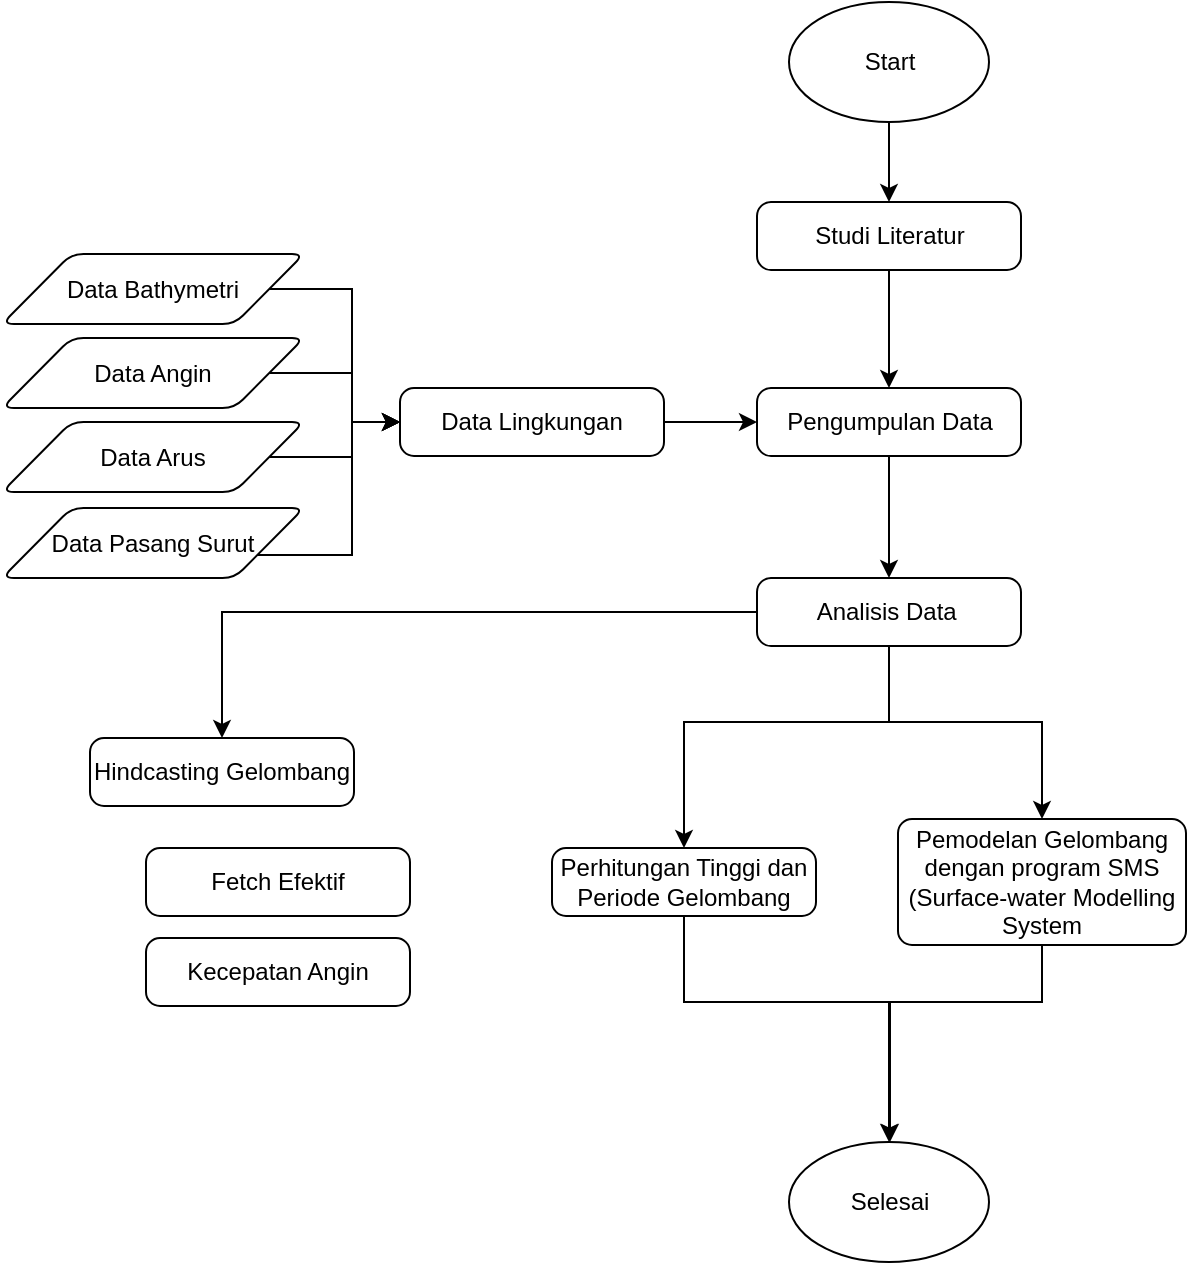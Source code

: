 <mxfile version="20.1.3" type="github">
  <diagram id="V_NutxAQ6Du9BUnQE3WQ" name="Page-1">
    <mxGraphModel dx="1072" dy="512" grid="0" gridSize="10" guides="1" tooltips="1" connect="1" arrows="1" fold="1" page="1" pageScale="1" pageWidth="827" pageHeight="1169" math="0" shadow="0">
      <root>
        <mxCell id="0" />
        <mxCell id="1" parent="0" />
        <mxCell id="l8y5G0Drvy17OrBLyzTF-8" style="edgeStyle=orthogonalEdgeStyle;rounded=0;orthogonalLoop=1;jettySize=auto;html=1;exitX=1;exitY=0.5;exitDx=0;exitDy=0;" parent="1" source="l8y5G0Drvy17OrBLyzTF-12" target="l8y5G0Drvy17OrBLyzTF-7" edge="1">
          <mxGeometry relative="1" as="geometry">
            <mxPoint x="369.135" y="310.5" as="sourcePoint" />
          </mxGeometry>
        </mxCell>
        <mxCell id="l8y5G0Drvy17OrBLyzTF-21" style="edgeStyle=orthogonalEdgeStyle;rounded=0;orthogonalLoop=1;jettySize=auto;html=1;exitX=0.5;exitY=1;exitDx=0;exitDy=0;strokeWidth=1;" parent="1" source="l8y5G0Drvy17OrBLyzTF-7" target="l8y5G0Drvy17OrBLyzTF-20" edge="1">
          <mxGeometry relative="1" as="geometry" />
        </mxCell>
        <mxCell id="l8y5G0Drvy17OrBLyzTF-7" value="Pengumpulan Data" style="rounded=1;whiteSpace=wrap;html=1;absoluteArcSize=1;arcSize=14;strokeWidth=1;" parent="1" vertex="1">
          <mxGeometry x="418.5" y="293" width="132" height="34" as="geometry" />
        </mxCell>
        <mxCell id="l8y5G0Drvy17OrBLyzTF-19" style="edgeStyle=orthogonalEdgeStyle;rounded=0;orthogonalLoop=1;jettySize=auto;html=1;exitX=1;exitY=0.5;exitDx=0;exitDy=0;entryX=0;entryY=0.5;entryDx=0;entryDy=0;strokeWidth=1;" parent="1" source="l8y5G0Drvy17OrBLyzTF-9" target="l8y5G0Drvy17OrBLyzTF-12" edge="1">
          <mxGeometry relative="1" as="geometry">
            <mxPoint x="286.5" y="400" as="targetPoint" />
          </mxGeometry>
        </mxCell>
        <mxCell id="l8y5G0Drvy17OrBLyzTF-9" value="Data Bathymetri" style="shape=parallelogram;html=1;strokeWidth=1;perimeter=parallelogramPerimeter;whiteSpace=wrap;rounded=1;arcSize=12;size=0.23;" parent="1" vertex="1">
          <mxGeometry x="41" y="226" width="151" height="35" as="geometry" />
        </mxCell>
        <mxCell id="l8y5G0Drvy17OrBLyzTF-17" style="edgeStyle=orthogonalEdgeStyle;rounded=0;orthogonalLoop=1;jettySize=auto;html=1;exitX=1;exitY=0.5;exitDx=0;exitDy=0;strokeWidth=1;entryX=0;entryY=0.5;entryDx=0;entryDy=0;" parent="1" source="l8y5G0Drvy17OrBLyzTF-10" target="l8y5G0Drvy17OrBLyzTF-12" edge="1">
          <mxGeometry relative="1" as="geometry">
            <mxPoint x="286.5" y="400" as="targetPoint" />
          </mxGeometry>
        </mxCell>
        <mxCell id="l8y5G0Drvy17OrBLyzTF-10" value="Data Angin" style="shape=parallelogram;html=1;strokeWidth=1;perimeter=parallelogramPerimeter;whiteSpace=wrap;rounded=1;arcSize=12;size=0.23;" parent="1" vertex="1">
          <mxGeometry x="41" y="268" width="151" height="35" as="geometry" />
        </mxCell>
        <mxCell id="l8y5G0Drvy17OrBLyzTF-18" style="edgeStyle=orthogonalEdgeStyle;rounded=0;orthogonalLoop=1;jettySize=auto;html=1;exitX=1;exitY=0.5;exitDx=0;exitDy=0;entryX=0;entryY=0.5;entryDx=0;entryDy=0;strokeWidth=1;" parent="1" source="l8y5G0Drvy17OrBLyzTF-11" target="l8y5G0Drvy17OrBLyzTF-12" edge="1">
          <mxGeometry relative="1" as="geometry">
            <mxPoint x="286.5" y="400" as="targetPoint" />
          </mxGeometry>
        </mxCell>
        <mxCell id="l8y5G0Drvy17OrBLyzTF-11" value="Data Arus" style="shape=parallelogram;html=1;strokeWidth=1;perimeter=parallelogramPerimeter;whiteSpace=wrap;rounded=1;arcSize=12;size=0.23;" parent="1" vertex="1">
          <mxGeometry x="41" y="310" width="151" height="35" as="geometry" />
        </mxCell>
        <mxCell id="l8y5G0Drvy17OrBLyzTF-12" value="Data Lingkungan" style="rounded=1;whiteSpace=wrap;html=1;absoluteArcSize=1;arcSize=14;strokeWidth=1;" parent="1" vertex="1">
          <mxGeometry x="240" y="293" width="132" height="34" as="geometry" />
        </mxCell>
        <mxCell id="amQzggC42HQxctF25vab-5" style="edgeStyle=orthogonalEdgeStyle;rounded=0;orthogonalLoop=1;jettySize=auto;html=1;" parent="1" source="l8y5G0Drvy17OrBLyzTF-20" target="l8y5G0Drvy17OrBLyzTF-23" edge="1">
          <mxGeometry relative="1" as="geometry">
            <Array as="points">
              <mxPoint x="485" y="460" />
              <mxPoint x="382" y="460" />
            </Array>
          </mxGeometry>
        </mxCell>
        <mxCell id="ouw-oKs7E2aU4Vy2Mj9D-6" style="edgeStyle=orthogonalEdgeStyle;rounded=0;orthogonalLoop=1;jettySize=auto;html=1;entryX=0.5;entryY=0;entryDx=0;entryDy=0;" edge="1" parent="1" source="l8y5G0Drvy17OrBLyzTF-20" target="ouw-oKs7E2aU4Vy2Mj9D-1">
          <mxGeometry relative="1" as="geometry">
            <Array as="points">
              <mxPoint x="485" y="460" />
              <mxPoint x="561" y="460" />
            </Array>
          </mxGeometry>
        </mxCell>
        <mxCell id="ouw-oKs7E2aU4Vy2Mj9D-8" style="edgeStyle=orthogonalEdgeStyle;rounded=0;orthogonalLoop=1;jettySize=auto;html=1;" edge="1" parent="1" source="l8y5G0Drvy17OrBLyzTF-20" target="ouw-oKs7E2aU4Vy2Mj9D-7">
          <mxGeometry relative="1" as="geometry" />
        </mxCell>
        <mxCell id="l8y5G0Drvy17OrBLyzTF-20" value="Analisis Data&amp;nbsp;" style="rounded=1;whiteSpace=wrap;html=1;absoluteArcSize=1;arcSize=14;strokeWidth=1;" parent="1" vertex="1">
          <mxGeometry x="418.5" y="388" width="132" height="34" as="geometry" />
        </mxCell>
        <mxCell id="ouw-oKs7E2aU4Vy2Mj9D-2" style="edgeStyle=orthogonalEdgeStyle;rounded=0;orthogonalLoop=1;jettySize=auto;html=1;exitX=0.5;exitY=1;exitDx=0;exitDy=0;entryX=0.5;entryY=0;entryDx=0;entryDy=0;entryPerimeter=0;" edge="1" parent="1" source="l8y5G0Drvy17OrBLyzTF-23" target="amQzggC42HQxctF25vab-15">
          <mxGeometry relative="1" as="geometry">
            <mxPoint x="354" y="583" as="targetPoint" />
            <Array as="points">
              <mxPoint x="382" y="600" />
              <mxPoint x="485" y="600" />
            </Array>
          </mxGeometry>
        </mxCell>
        <mxCell id="l8y5G0Drvy17OrBLyzTF-23" value="Perhitungan Tinggi dan Periode Gelombang" style="rounded=1;whiteSpace=wrap;html=1;absoluteArcSize=1;arcSize=14;strokeWidth=1;" parent="1" vertex="1">
          <mxGeometry x="316" y="523" width="132" height="34" as="geometry" />
        </mxCell>
        <mxCell id="l8y5G0Drvy17OrBLyzTF-25" value="Kecepatan Angin" style="rounded=1;whiteSpace=wrap;html=1;absoluteArcSize=1;arcSize=14;strokeWidth=1;" parent="1" vertex="1">
          <mxGeometry x="113" y="568" width="132" height="34" as="geometry" />
        </mxCell>
        <mxCell id="amQzggC42HQxctF25vab-11" style="edgeStyle=orthogonalEdgeStyle;rounded=0;orthogonalLoop=1;jettySize=auto;html=1;" parent="1" source="amQzggC42HQxctF25vab-9" target="l8y5G0Drvy17OrBLyzTF-7" edge="1">
          <mxGeometry relative="1" as="geometry" />
        </mxCell>
        <mxCell id="amQzggC42HQxctF25vab-9" value="Studi Literatur" style="rounded=1;whiteSpace=wrap;html=1;absoluteArcSize=1;arcSize=14;strokeWidth=1;" parent="1" vertex="1">
          <mxGeometry x="418.5" y="200" width="132" height="34" as="geometry" />
        </mxCell>
        <mxCell id="amQzggC42HQxctF25vab-12" style="edgeStyle=orthogonalEdgeStyle;rounded=0;orthogonalLoop=1;jettySize=auto;html=1;" parent="1" source="amQzggC42HQxctF25vab-10" target="amQzggC42HQxctF25vab-9" edge="1">
          <mxGeometry relative="1" as="geometry" />
        </mxCell>
        <mxCell id="amQzggC42HQxctF25vab-10" value="Start" style="strokeWidth=1;html=1;shape=mxgraph.flowchart.start_1;whiteSpace=wrap;" parent="1" vertex="1">
          <mxGeometry x="434.5" y="100" width="100" height="60" as="geometry" />
        </mxCell>
        <mxCell id="amQzggC42HQxctF25vab-15" value="Selesai" style="strokeWidth=1;html=1;shape=mxgraph.flowchart.start_1;whiteSpace=wrap;" parent="1" vertex="1">
          <mxGeometry x="434.5" y="670" width="100" height="60" as="geometry" />
        </mxCell>
        <mxCell id="ouw-oKs7E2aU4Vy2Mj9D-3" style="edgeStyle=orthogonalEdgeStyle;rounded=0;orthogonalLoop=1;jettySize=auto;html=1;" edge="1" parent="1" source="ouw-oKs7E2aU4Vy2Mj9D-1" target="amQzggC42HQxctF25vab-15">
          <mxGeometry relative="1" as="geometry">
            <Array as="points">
              <mxPoint x="561" y="600" />
              <mxPoint x="485" y="600" />
            </Array>
          </mxGeometry>
        </mxCell>
        <mxCell id="ouw-oKs7E2aU4Vy2Mj9D-1" value="Pemodelan Gelombang dengan program SMS (Surface-water Modelling System" style="rounded=1;whiteSpace=wrap;html=1;absoluteArcSize=1;arcSize=14;strokeWidth=1;" vertex="1" parent="1">
          <mxGeometry x="489" y="508.5" width="144" height="63" as="geometry" />
        </mxCell>
        <mxCell id="ouw-oKs7E2aU4Vy2Mj9D-5" style="edgeStyle=orthogonalEdgeStyle;rounded=0;orthogonalLoop=1;jettySize=auto;html=1;exitX=1;exitY=0.75;exitDx=0;exitDy=0;entryX=0;entryY=0.5;entryDx=0;entryDy=0;" edge="1" parent="1" source="ouw-oKs7E2aU4Vy2Mj9D-4" target="l8y5G0Drvy17OrBLyzTF-12">
          <mxGeometry relative="1" as="geometry" />
        </mxCell>
        <mxCell id="ouw-oKs7E2aU4Vy2Mj9D-4" value="Data Pasang Surut" style="shape=parallelogram;html=1;strokeWidth=1;perimeter=parallelogramPerimeter;whiteSpace=wrap;rounded=1;arcSize=12;size=0.23;" vertex="1" parent="1">
          <mxGeometry x="41" y="353" width="151" height="35" as="geometry" />
        </mxCell>
        <mxCell id="ouw-oKs7E2aU4Vy2Mj9D-7" value="Hindcasting Gelombang" style="rounded=1;whiteSpace=wrap;html=1;absoluteArcSize=1;arcSize=14;strokeWidth=1;" vertex="1" parent="1">
          <mxGeometry x="85" y="468" width="132" height="34" as="geometry" />
        </mxCell>
        <mxCell id="ouw-oKs7E2aU4Vy2Mj9D-9" value="Fetch Efektif" style="rounded=1;whiteSpace=wrap;html=1;absoluteArcSize=1;arcSize=14;strokeWidth=1;" vertex="1" parent="1">
          <mxGeometry x="113" y="523" width="132" height="34" as="geometry" />
        </mxCell>
      </root>
    </mxGraphModel>
  </diagram>
</mxfile>

